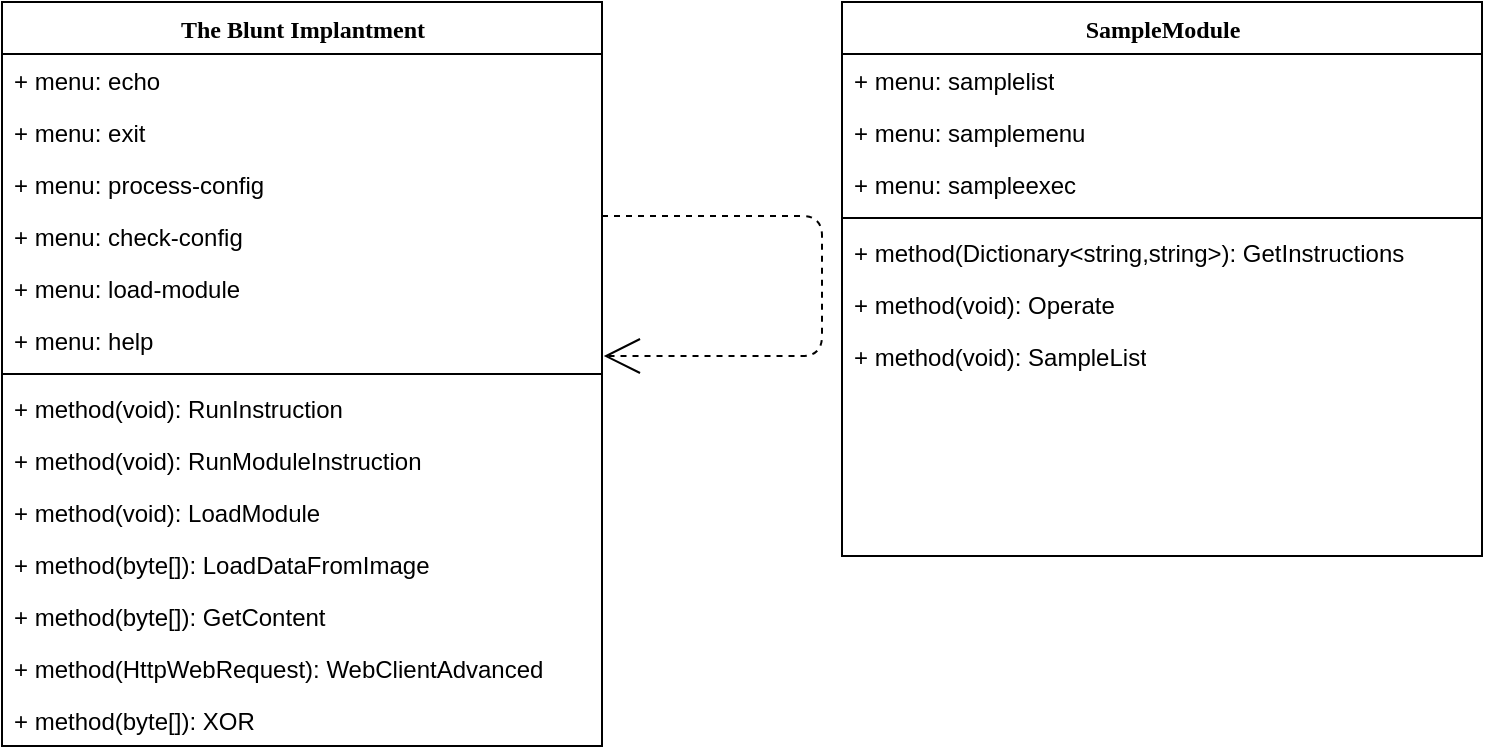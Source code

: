 <mxfile version="14.9.8" type="device"><diagram name="Page-1" id="9f46799a-70d6-7492-0946-bef42562c5a5"><mxGraphModel dx="946" dy="580" grid="1" gridSize="10" guides="1" tooltips="1" connect="1" arrows="1" fold="1" page="1" pageScale="1" pageWidth="1100" pageHeight="850" background="none" math="0" shadow="0"><root><mxCell id="0"/><mxCell id="1" parent="0"/><mxCell id="78961159f06e98e8-17" value="The Blunt Implantment" style="swimlane;html=1;fontStyle=1;align=center;verticalAlign=top;childLayout=stackLayout;horizontal=1;startSize=26;horizontalStack=0;resizeParent=1;resizeLast=0;collapsible=1;marginBottom=0;swimlaneFillColor=#ffffff;rounded=0;shadow=0;comic=0;labelBackgroundColor=none;strokeWidth=1;fillColor=none;fontFamily=Verdana;fontSize=12" parent="1" vertex="1"><mxGeometry x="90" y="83" width="300" height="372" as="geometry"/></mxCell><mxCell id="78961159f06e98e8-21" value="+ menu: echo" style="text;html=1;strokeColor=none;fillColor=none;align=left;verticalAlign=top;spacingLeft=4;spacingRight=4;whiteSpace=wrap;overflow=hidden;rotatable=0;points=[[0,0.5],[1,0.5]];portConstraint=eastwest;" parent="78961159f06e98e8-17" vertex="1"><mxGeometry y="26" width="300" height="26" as="geometry"/></mxCell><mxCell id="Z10XKWpAXUMVtgbrlF0g-7" value="+ menu: exit" style="text;html=1;strokeColor=none;fillColor=none;align=left;verticalAlign=top;spacingLeft=4;spacingRight=4;whiteSpace=wrap;overflow=hidden;rotatable=0;points=[[0,0.5],[1,0.5]];portConstraint=eastwest;" vertex="1" parent="78961159f06e98e8-17"><mxGeometry y="52" width="300" height="26" as="geometry"/></mxCell><mxCell id="Z10XKWpAXUMVtgbrlF0g-8" value="+ menu: process-config" style="text;html=1;strokeColor=none;fillColor=none;align=left;verticalAlign=top;spacingLeft=4;spacingRight=4;whiteSpace=wrap;overflow=hidden;rotatable=0;points=[[0,0.5],[1,0.5]];portConstraint=eastwest;" vertex="1" parent="78961159f06e98e8-17"><mxGeometry y="78" width="300" height="26" as="geometry"/></mxCell><mxCell id="Z10XKWpAXUMVtgbrlF0g-10" value="+ menu: check-config" style="text;html=1;strokeColor=none;fillColor=none;align=left;verticalAlign=top;spacingLeft=4;spacingRight=4;whiteSpace=wrap;overflow=hidden;rotatable=0;points=[[0,0.5],[1,0.5]];portConstraint=eastwest;" vertex="1" parent="78961159f06e98e8-17"><mxGeometry y="104" width="300" height="26" as="geometry"/></mxCell><mxCell id="Z10XKWpAXUMVtgbrlF0g-9" value="+ menu: load-module" style="text;html=1;strokeColor=none;fillColor=none;align=left;verticalAlign=top;spacingLeft=4;spacingRight=4;whiteSpace=wrap;overflow=hidden;rotatable=0;points=[[0,0.5],[1,0.5]];portConstraint=eastwest;" vertex="1" parent="78961159f06e98e8-17"><mxGeometry y="130" width="300" height="26" as="geometry"/></mxCell><mxCell id="Z10XKWpAXUMVtgbrlF0g-11" value="+ menu: help" style="text;html=1;strokeColor=none;fillColor=none;align=left;verticalAlign=top;spacingLeft=4;spacingRight=4;whiteSpace=wrap;overflow=hidden;rotatable=0;points=[[0,0.5],[1,0.5]];portConstraint=eastwest;" vertex="1" parent="78961159f06e98e8-17"><mxGeometry y="156" width="300" height="26" as="geometry"/></mxCell><mxCell id="78961159f06e98e8-19" value="" style="line;html=1;strokeWidth=1;fillColor=none;align=left;verticalAlign=middle;spacingTop=-1;spacingLeft=3;spacingRight=3;rotatable=0;labelPosition=right;points=[];portConstraint=eastwest;" parent="78961159f06e98e8-17" vertex="1"><mxGeometry y="182" width="300" height="8" as="geometry"/></mxCell><mxCell id="78961159f06e98e8-20" value="+ method(void): RunInstruction&lt;br&gt;" style="text;html=1;strokeColor=none;fillColor=none;align=left;verticalAlign=top;spacingLeft=4;spacingRight=4;whiteSpace=wrap;overflow=hidden;rotatable=0;points=[[0,0.5],[1,0.5]];portConstraint=eastwest;" parent="78961159f06e98e8-17" vertex="1"><mxGeometry y="190" width="300" height="26" as="geometry"/></mxCell><mxCell id="Z10XKWpAXUMVtgbrlF0g-3" value="+ method(void): RunModuleInstruction" style="text;html=1;strokeColor=none;fillColor=none;align=left;verticalAlign=top;spacingLeft=4;spacingRight=4;whiteSpace=wrap;overflow=hidden;rotatable=0;points=[[0,0.5],[1,0.5]];portConstraint=eastwest;" vertex="1" parent="78961159f06e98e8-17"><mxGeometry y="216" width="300" height="26" as="geometry"/></mxCell><mxCell id="78961159f06e98e8-27" value="+ method(void): LoadModule" style="text;html=1;strokeColor=none;fillColor=none;align=left;verticalAlign=top;spacingLeft=4;spacingRight=4;whiteSpace=wrap;overflow=hidden;rotatable=0;points=[[0,0.5],[1,0.5]];portConstraint=eastwest;" parent="78961159f06e98e8-17" vertex="1"><mxGeometry y="242" width="300" height="26" as="geometry"/></mxCell><mxCell id="Z10XKWpAXUMVtgbrlF0g-2" value="+ method(byte[]): LoadDataFromImage" style="text;html=1;strokeColor=none;fillColor=none;align=left;verticalAlign=top;spacingLeft=4;spacingRight=4;whiteSpace=wrap;overflow=hidden;rotatable=0;points=[[0,0.5],[1,0.5]];portConstraint=eastwest;" vertex="1" parent="78961159f06e98e8-17"><mxGeometry y="268" width="300" height="26" as="geometry"/></mxCell><mxCell id="Z10XKWpAXUMVtgbrlF0g-5" value="+ method(byte[]): GetContent" style="text;html=1;strokeColor=none;fillColor=none;align=left;verticalAlign=top;spacingLeft=4;spacingRight=4;whiteSpace=wrap;overflow=hidden;rotatable=0;points=[[0,0.5],[1,0.5]];portConstraint=eastwest;" vertex="1" parent="78961159f06e98e8-17"><mxGeometry y="294" width="300" height="26" as="geometry"/></mxCell><mxCell id="Z10XKWpAXUMVtgbrlF0g-4" value="+ method(HttpWebRequest): WebClientAdvanced" style="text;html=1;strokeColor=none;fillColor=none;align=left;verticalAlign=top;spacingLeft=4;spacingRight=4;whiteSpace=wrap;overflow=hidden;rotatable=0;points=[[0,0.5],[1,0.5]];portConstraint=eastwest;" vertex="1" parent="78961159f06e98e8-17"><mxGeometry y="320" width="300" height="26" as="geometry"/></mxCell><mxCell id="Z10XKWpAXUMVtgbrlF0g-6" value="+ method(byte[]): XOR" style="text;html=1;strokeColor=none;fillColor=none;align=left;verticalAlign=top;spacingLeft=4;spacingRight=4;whiteSpace=wrap;overflow=hidden;rotatable=0;points=[[0,0.5],[1,0.5]];portConstraint=eastwest;" vertex="1" parent="78961159f06e98e8-17"><mxGeometry y="346" width="300" height="26" as="geometry"/></mxCell><mxCell id="78961159f06e98e8-123" style="edgeStyle=orthogonalEdgeStyle;html=1;labelBackgroundColor=none;startFill=0;startSize=8;endArrow=open;endFill=0;endSize=16;fontFamily=Verdana;fontSize=12;dashed=1;entryX=1.003;entryY=0.808;entryDx=0;entryDy=0;entryPerimeter=0;" parent="78961159f06e98e8-17" source="78961159f06e98e8-17" target="Z10XKWpAXUMVtgbrlF0g-11" edge="1"><mxGeometry relative="1" as="geometry"><Array as="points"><mxPoint x="410" y="107"/><mxPoint x="410" y="177"/></Array><mxPoint x="340" y="399" as="targetPoint"/></mxGeometry></mxCell><mxCell id="78961159f06e98e8-30" value="SampleModule" style="swimlane;html=1;fontStyle=1;align=center;verticalAlign=top;childLayout=stackLayout;horizontal=1;startSize=26;horizontalStack=0;resizeParent=1;resizeLast=0;collapsible=1;marginBottom=0;swimlaneFillColor=#ffffff;rounded=0;shadow=0;comic=0;labelBackgroundColor=none;strokeWidth=1;fillColor=none;fontFamily=Verdana;fontSize=12" parent="1" vertex="1"><mxGeometry x="510" y="83" width="320" height="277" as="geometry"/></mxCell><mxCell id="78961159f06e98e8-31" value="+ menu: samplelist" style="text;html=1;strokeColor=none;fillColor=none;align=left;verticalAlign=top;spacingLeft=4;spacingRight=4;whiteSpace=wrap;overflow=hidden;rotatable=0;points=[[0,0.5],[1,0.5]];portConstraint=eastwest;" parent="78961159f06e98e8-30" vertex="1"><mxGeometry y="26" width="320" height="26" as="geometry"/></mxCell><mxCell id="Z10XKWpAXUMVtgbrlF0g-13" value="+ menu: samplemenu" style="text;html=1;strokeColor=none;fillColor=none;align=left;verticalAlign=top;spacingLeft=4;spacingRight=4;whiteSpace=wrap;overflow=hidden;rotatable=0;points=[[0,0.5],[1,0.5]];portConstraint=eastwest;" vertex="1" parent="78961159f06e98e8-30"><mxGeometry y="52" width="320" height="26" as="geometry"/></mxCell><mxCell id="Z10XKWpAXUMVtgbrlF0g-14" value="+ menu: sampleexec" style="text;html=1;strokeColor=none;fillColor=none;align=left;verticalAlign=top;spacingLeft=4;spacingRight=4;whiteSpace=wrap;overflow=hidden;rotatable=0;points=[[0,0.5],[1,0.5]];portConstraint=eastwest;" vertex="1" parent="78961159f06e98e8-30"><mxGeometry y="78" width="320" height="26" as="geometry"/></mxCell><mxCell id="78961159f06e98e8-38" value="" style="line;html=1;strokeWidth=1;fillColor=none;align=left;verticalAlign=middle;spacingTop=-1;spacingLeft=3;spacingRight=3;rotatable=0;labelPosition=right;points=[];portConstraint=eastwest;" parent="78961159f06e98e8-30" vertex="1"><mxGeometry y="104" width="320" height="8" as="geometry"/></mxCell><mxCell id="78961159f06e98e8-39" value="+ method(Dictionary&amp;lt;string,string&amp;gt;): GetInstructions" style="text;html=1;strokeColor=none;fillColor=none;align=left;verticalAlign=top;spacingLeft=4;spacingRight=4;whiteSpace=wrap;overflow=hidden;rotatable=0;points=[[0,0.5],[1,0.5]];portConstraint=eastwest;" parent="78961159f06e98e8-30" vertex="1"><mxGeometry y="112" width="320" height="26" as="geometry"/></mxCell><mxCell id="78961159f06e98e8-40" value="+ method(void): Operate" style="text;html=1;strokeColor=none;fillColor=none;align=left;verticalAlign=top;spacingLeft=4;spacingRight=4;whiteSpace=wrap;overflow=hidden;rotatable=0;points=[[0,0.5],[1,0.5]];portConstraint=eastwest;" parent="78961159f06e98e8-30" vertex="1"><mxGeometry y="138" width="320" height="26" as="geometry"/></mxCell><mxCell id="Z10XKWpAXUMVtgbrlF0g-12" value="+ method(void): SampleList" style="text;html=1;strokeColor=none;fillColor=none;align=left;verticalAlign=top;spacingLeft=4;spacingRight=4;whiteSpace=wrap;overflow=hidden;rotatable=0;points=[[0,0.5],[1,0.5]];portConstraint=eastwest;" vertex="1" parent="78961159f06e98e8-30"><mxGeometry y="164" width="320" height="26" as="geometry"/></mxCell><mxCell id="78961159f06e98e8-129" style="edgeStyle=elbowEdgeStyle;html=1;labelBackgroundColor=none;startFill=0;startSize=8;endArrow=open;endFill=0;endSize=16;fontFamily=Verdana;fontSize=12;elbow=vertical;dashed=1;" parent="1" target="78961159f06e98e8-56" edge="1"><mxGeometry relative="1" as="geometry"><mxPoint x="360" y="632" as="sourcePoint"/></mxGeometry></mxCell><mxCell id="78961159f06e98e8-130" style="edgeStyle=elbowEdgeStyle;html=1;labelBackgroundColor=none;startFill=0;startSize=8;endArrow=diamondThin;endFill=0;endSize=16;fontFamily=Verdana;fontSize=12;elbow=vertical;" parent="1" source="78961159f06e98e8-82" edge="1"><mxGeometry relative="1" as="geometry"><mxPoint x="520" y="617" as="targetPoint"/></mxGeometry></mxCell></root></mxGraphModel></diagram></mxfile>